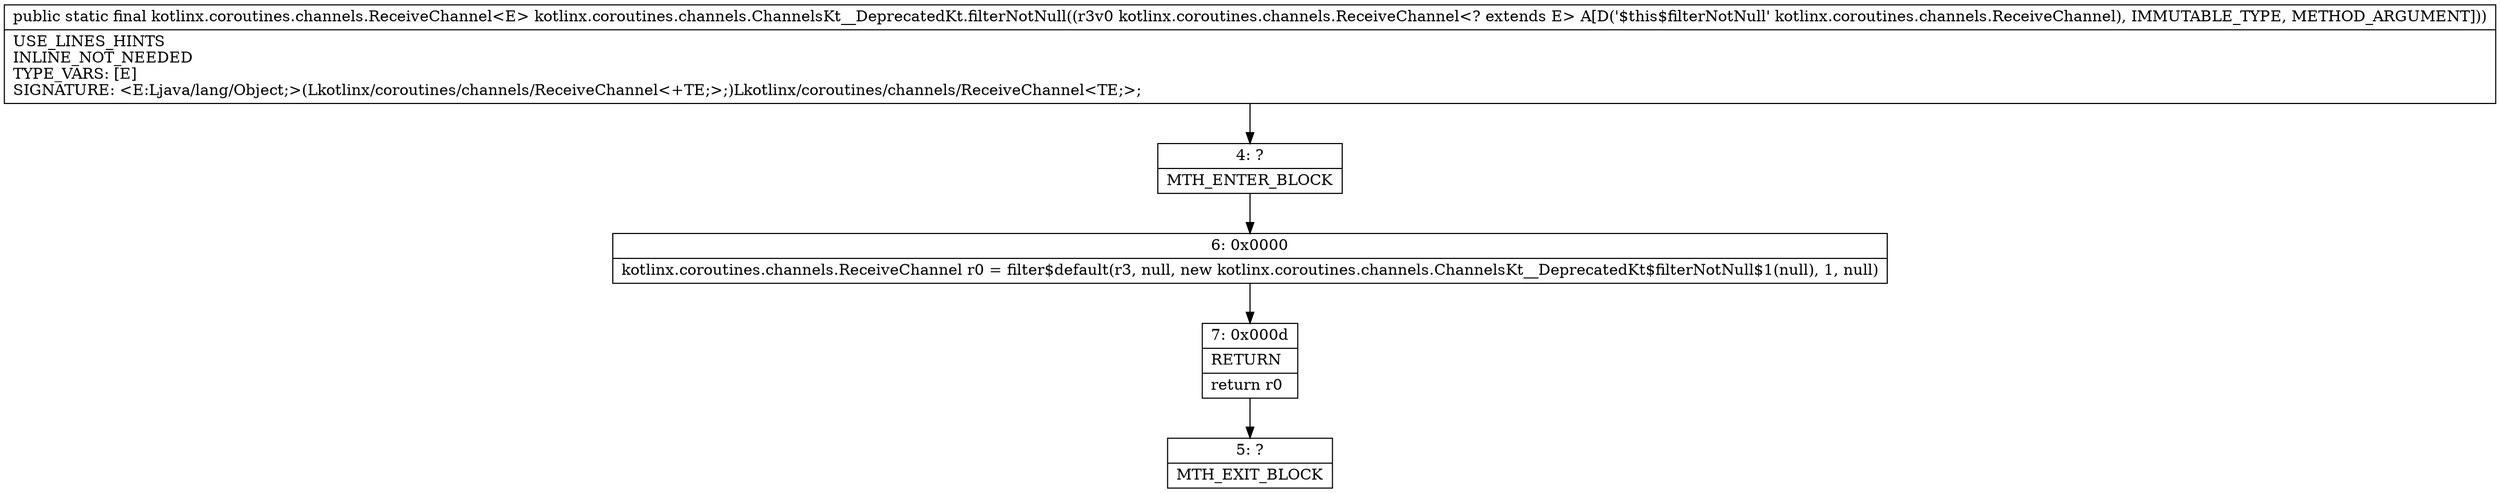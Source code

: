 digraph "CFG forkotlinx.coroutines.channels.ChannelsKt__DeprecatedKt.filterNotNull(Lkotlinx\/coroutines\/channels\/ReceiveChannel;)Lkotlinx\/coroutines\/channels\/ReceiveChannel;" {
Node_4 [shape=record,label="{4\:\ ?|MTH_ENTER_BLOCK\l}"];
Node_6 [shape=record,label="{6\:\ 0x0000|kotlinx.coroutines.channels.ReceiveChannel r0 = filter$default(r3, null, new kotlinx.coroutines.channels.ChannelsKt__DeprecatedKt$filterNotNull$1(null), 1, null)\l}"];
Node_7 [shape=record,label="{7\:\ 0x000d|RETURN\l|return r0\l}"];
Node_5 [shape=record,label="{5\:\ ?|MTH_EXIT_BLOCK\l}"];
MethodNode[shape=record,label="{public static final kotlinx.coroutines.channels.ReceiveChannel\<E\> kotlinx.coroutines.channels.ChannelsKt__DeprecatedKt.filterNotNull((r3v0 kotlinx.coroutines.channels.ReceiveChannel\<? extends E\> A[D('$this$filterNotNull' kotlinx.coroutines.channels.ReceiveChannel), IMMUTABLE_TYPE, METHOD_ARGUMENT]))  | USE_LINES_HINTS\lINLINE_NOT_NEEDED\lTYPE_VARS: [E]\lSIGNATURE: \<E:Ljava\/lang\/Object;\>(Lkotlinx\/coroutines\/channels\/ReceiveChannel\<+TE;\>;)Lkotlinx\/coroutines\/channels\/ReceiveChannel\<TE;\>;\l}"];
MethodNode -> Node_4;Node_4 -> Node_6;
Node_6 -> Node_7;
Node_7 -> Node_5;
}

